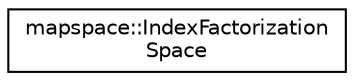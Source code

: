 digraph "Graphical Class Hierarchy"
{
 // LATEX_PDF_SIZE
  edge [fontname="Helvetica",fontsize="10",labelfontname="Helvetica",labelfontsize="10"];
  node [fontname="Helvetica",fontsize="10",shape=record];
  rankdir="LR";
  Node0 [label="mapspace::IndexFactorization\lSpace",height=0.2,width=0.4,color="black", fillcolor="white", style="filled",URL="$classmapspace_1_1IndexFactorizationSpace.html",tooltip=" "];
}
